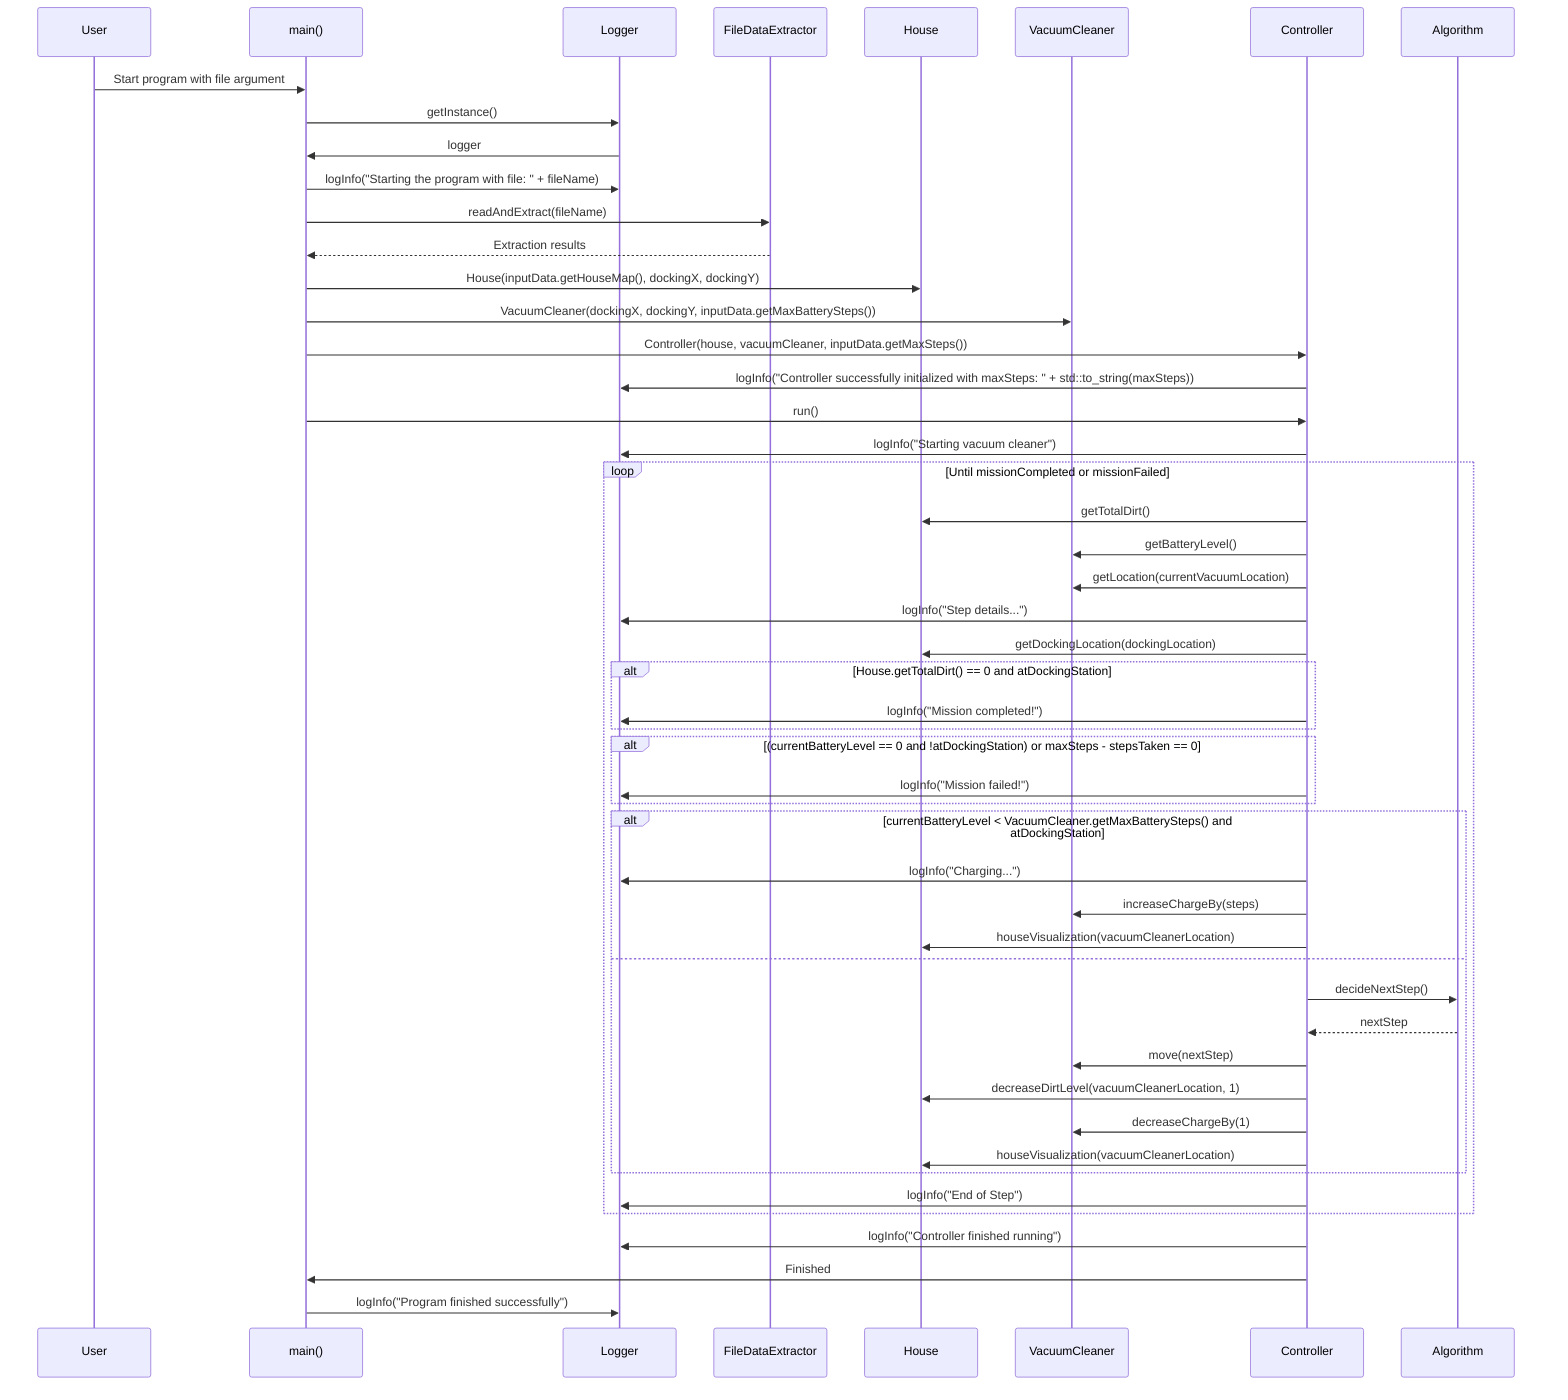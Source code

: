 sequenceDiagram
    participant User
    participant Main as main()
    participant Logger as Logger
    participant FileDataExtractor as FileDataExtractor
    participant House as House
    participant VacuumCleaner as VacuumCleaner
    participant Controller as Controller

    User ->> Main: Start program with file argument
    Main ->> Logger: getInstance()
    Logger ->> Main: logger
    Main ->> Logger: logInfo("Starting the program with file: " + fileName)
    Main ->> FileDataExtractor: readAndExtract(fileName)
    FileDataExtractor -->> Main: Extraction results

    Main ->> House: House(inputData.getHouseMap(), dockingX, dockingY)
    Main ->> VacuumCleaner: VacuumCleaner(dockingX, dockingY, inputData.getMaxBatterySteps())
    Main ->> Controller: Controller(house, vacuumCleaner, inputData.getMaxSteps())
    
    Controller ->> Logger: logInfo("Controller successfully initialized with maxSteps: " + std::to_string(maxSteps))
    Main ->> Controller: run()
    Controller ->> Logger: logInfo("Starting vacuum cleaner")
    
    loop Until missionCompleted or missionFailed
        Controller ->> House: getTotalDirt()
        Controller ->> VacuumCleaner: getBatteryLevel()
        Controller ->> VacuumCleaner: getLocation(currentVacuumLocation)
        Controller ->> Logger: logInfo("Step details...")
        Controller ->> House: getDockingLocation(dockingLocation)
        alt House.getTotalDirt() == 0 and atDockingStation
            Controller ->> Logger: logInfo("Mission completed!")
            %% break
        end
        alt (currentBatteryLevel == 0 and !atDockingStation) or maxSteps - stepsTaken == 0
            Controller ->> Logger: logInfo("Mission failed!")
            %% break
        end
        alt currentBatteryLevel < VacuumCleaner.getMaxBatterySteps() and atDockingStation
            Controller ->> Logger: logInfo("Charging...")
            Controller ->> VacuumCleaner: increaseChargeBy(steps)
            Controller ->> House: houseVisualization(vacuumCleanerLocation)
        else
            Controller ->> Algorithm: decideNextStep()
            Algorithm -->> Controller: nextStep
            Controller ->> VacuumCleaner: move(nextStep)
            Controller ->> House: decreaseDirtLevel(vacuumCleanerLocation, 1)
            Controller ->> VacuumCleaner: decreaseChargeBy(1)
            Controller ->> House: houseVisualization(vacuumCleanerLocation)
        end
        Controller ->> Logger: logInfo("End of Step")
    end
    Controller ->> Logger: logInfo("Controller finished running")
    Controller ->> Main: Finished
    Main ->> Logger: logInfo("Program finished successfully")